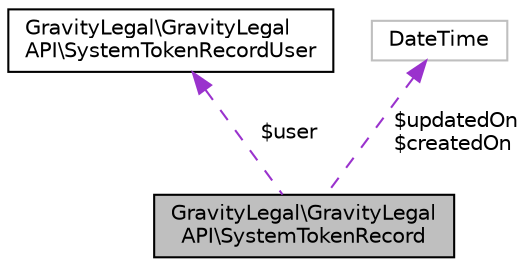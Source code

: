 digraph "GravityLegal\GravityLegalAPI\SystemTokenRecord"
{
 // LATEX_PDF_SIZE
  edge [fontname="Helvetica",fontsize="10",labelfontname="Helvetica",labelfontsize="10"];
  node [fontname="Helvetica",fontsize="10",shape=record];
  Node1 [label="GravityLegal\\GravityLegal\lAPI\\SystemTokenRecord",height=0.2,width=0.4,color="black", fillcolor="grey75", style="filled", fontcolor="black",tooltip=" "];
  Node2 -> Node1 [dir="back",color="darkorchid3",fontsize="10",style="dashed",label=" $user" ];
  Node2 [label="GravityLegal\\GravityLegal\lAPI\\SystemTokenRecordUser",height=0.2,width=0.4,color="black", fillcolor="white", style="filled",URL="$classGravityLegal_1_1GravityLegalAPI_1_1SystemTokenRecordUser.html",tooltip=" "];
  Node3 -> Node1 [dir="back",color="darkorchid3",fontsize="10",style="dashed",label=" $updatedOn\n$createdOn" ];
  Node3 [label="DateTime",height=0.2,width=0.4,color="grey75", fillcolor="white", style="filled",tooltip=" "];
}
